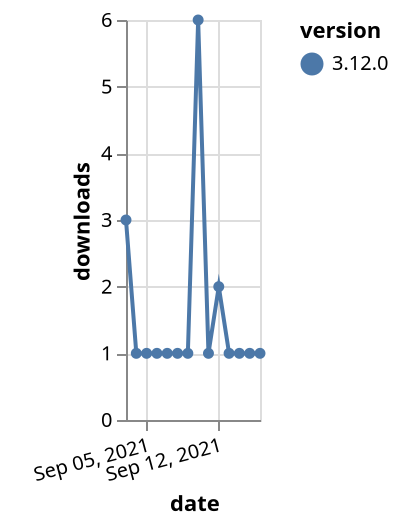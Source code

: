 {"$schema": "https://vega.github.io/schema/vega-lite/v5.json", "description": "A simple bar chart with embedded data.", "data": {"values": [{"date": "2021-09-03", "total": 503, "delta": 3, "version": "3.12.0"}, {"date": "2021-09-04", "total": 504, "delta": 1, "version": "3.12.0"}, {"date": "2021-09-05", "total": 505, "delta": 1, "version": "3.12.0"}, {"date": "2021-09-06", "total": 506, "delta": 1, "version": "3.12.0"}, {"date": "2021-09-07", "total": 507, "delta": 1, "version": "3.12.0"}, {"date": "2021-09-08", "total": 508, "delta": 1, "version": "3.12.0"}, {"date": "2021-09-09", "total": 509, "delta": 1, "version": "3.12.0"}, {"date": "2021-09-10", "total": 515, "delta": 6, "version": "3.12.0"}, {"date": "2021-09-11", "total": 516, "delta": 1, "version": "3.12.0"}, {"date": "2021-09-12", "total": 518, "delta": 2, "version": "3.12.0"}, {"date": "2021-09-13", "total": 519, "delta": 1, "version": "3.12.0"}, {"date": "2021-09-14", "total": 520, "delta": 1, "version": "3.12.0"}, {"date": "2021-09-15", "total": 521, "delta": 1, "version": "3.12.0"}, {"date": "2021-09-16", "total": 522, "delta": 1, "version": "3.12.0"}]}, "width": "container", "mark": {"type": "line", "point": {"filled": true}}, "encoding": {"x": {"field": "date", "type": "temporal", "timeUnit": "yearmonthdate", "title": "date", "axis": {"labelAngle": -15}}, "y": {"field": "delta", "type": "quantitative", "title": "downloads"}, "color": {"field": "version", "type": "nominal"}, "tooltip": {"field": "delta"}}}